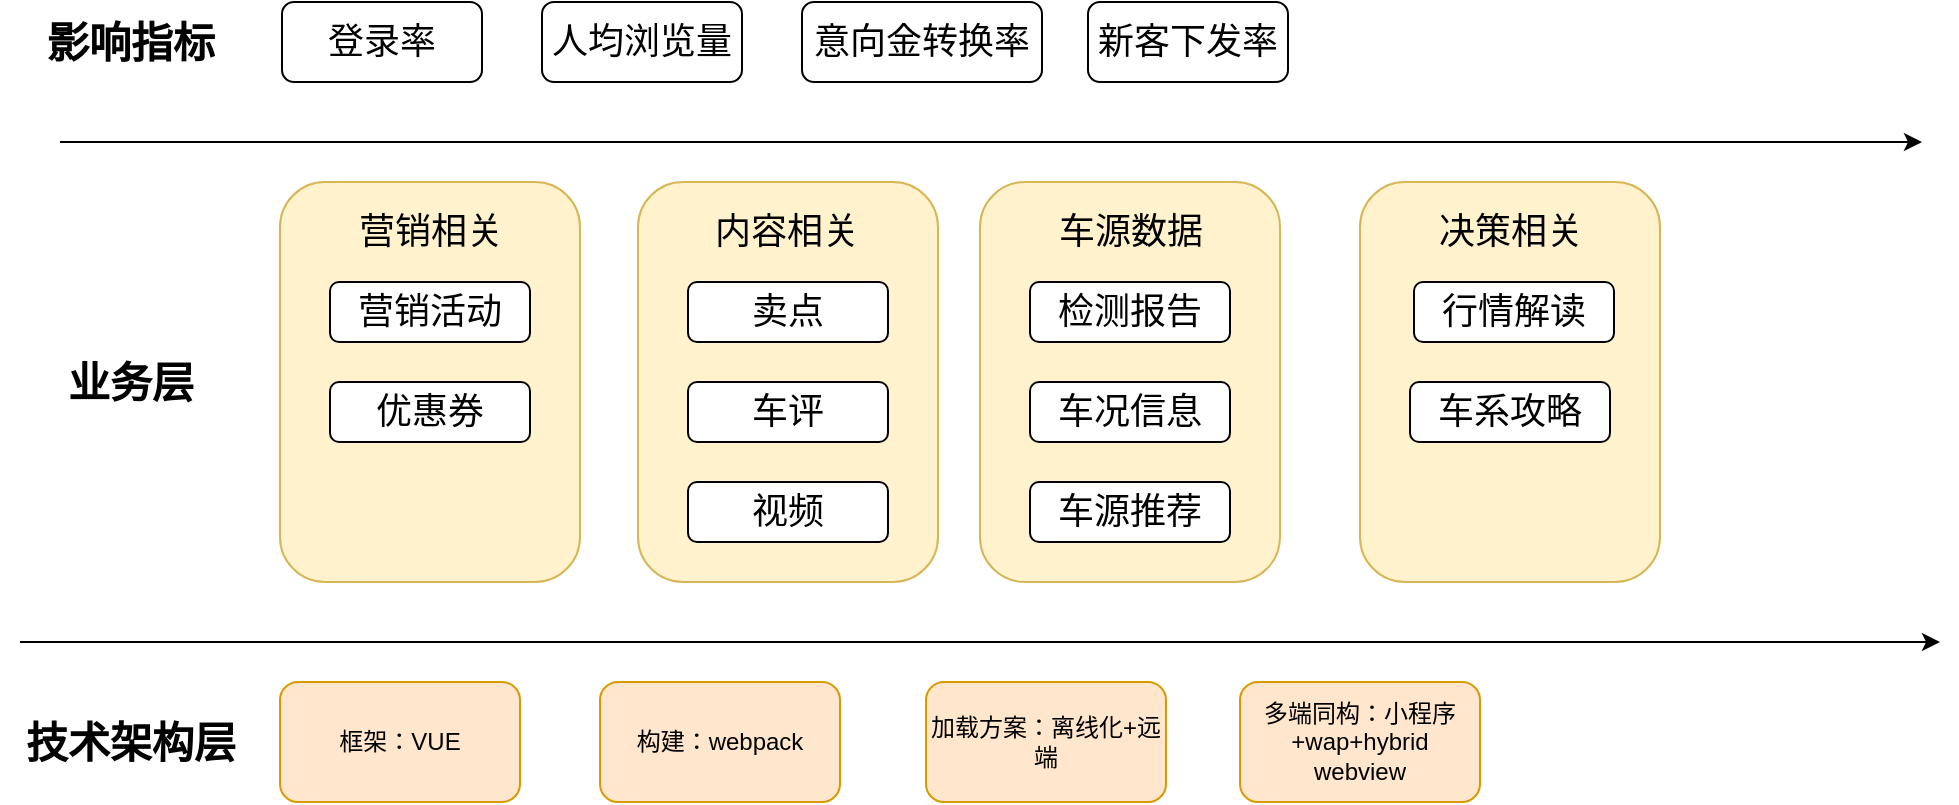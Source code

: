 <mxfile version="20.4.0" type="github">
  <diagram id="W-UAkzZELc-Sj6Iz1dOh" name="第 1 页">
    <mxGraphModel dx="946" dy="590" grid="1" gridSize="10" guides="1" tooltips="1" connect="1" arrows="1" fold="1" page="1" pageScale="1" pageWidth="827" pageHeight="1169" math="0" shadow="0">
      <root>
        <mxCell id="0" />
        <mxCell id="1" parent="0" />
        <mxCell id="AgKNpUZEFoszEdBgo3Z_-1" value="" style="endArrow=classic;html=1;rounded=0;" edge="1" parent="1">
          <mxGeometry width="50" height="50" relative="1" as="geometry">
            <mxPoint x="30" y="490" as="sourcePoint" />
            <mxPoint x="990" y="490" as="targetPoint" />
          </mxGeometry>
        </mxCell>
        <mxCell id="AgKNpUZEFoszEdBgo3Z_-2" value="框架：VUE" style="rounded=1;whiteSpace=wrap;html=1;fillColor=#ffe6cc;strokeColor=#d79b00;" vertex="1" parent="1">
          <mxGeometry x="160" y="510" width="120" height="60" as="geometry" />
        </mxCell>
        <mxCell id="AgKNpUZEFoszEdBgo3Z_-3" value="构建：webpack" style="rounded=1;whiteSpace=wrap;html=1;fillColor=#ffe6cc;strokeColor=#d79b00;" vertex="1" parent="1">
          <mxGeometry x="320" y="510" width="120" height="60" as="geometry" />
        </mxCell>
        <mxCell id="AgKNpUZEFoszEdBgo3Z_-4" value="多端同构：小程序+wap+hybrid webview" style="rounded=1;whiteSpace=wrap;html=1;fillColor=#ffe6cc;strokeColor=#d79b00;" vertex="1" parent="1">
          <mxGeometry x="640" y="510" width="120" height="60" as="geometry" />
        </mxCell>
        <mxCell id="AgKNpUZEFoszEdBgo3Z_-5" value="加载方案：离线化+远端" style="rounded=1;whiteSpace=wrap;html=1;fillColor=#ffe6cc;strokeColor=#d79b00;" vertex="1" parent="1">
          <mxGeometry x="483" y="510" width="120" height="60" as="geometry" />
        </mxCell>
        <mxCell id="AgKNpUZEFoszEdBgo3Z_-7" value="&lt;b&gt;&lt;font style=&quot;font-size: 21px;&quot;&gt;技术架构层&lt;/font&gt;&lt;/b&gt;" style="text;html=1;align=center;verticalAlign=middle;resizable=0;points=[];autosize=1;strokeColor=none;fillColor=none;" vertex="1" parent="1">
          <mxGeometry x="20" y="520" width="130" height="40" as="geometry" />
        </mxCell>
        <mxCell id="AgKNpUZEFoszEdBgo3Z_-10" value="&lt;b&gt;&lt;font style=&quot;font-size: 21px;&quot;&gt;业务层&lt;/font&gt;&lt;/b&gt;" style="text;html=1;align=center;verticalAlign=middle;resizable=0;points=[];autosize=1;strokeColor=none;fillColor=none;" vertex="1" parent="1">
          <mxGeometry x="40" y="340" width="90" height="40" as="geometry" />
        </mxCell>
        <mxCell id="AgKNpUZEFoszEdBgo3Z_-11" value="" style="rounded=1;whiteSpace=wrap;html=1;fontSize=21;fillColor=#fff2cc;strokeColor=#d6b656;" vertex="1" parent="1">
          <mxGeometry x="160" y="260" width="150" height="200" as="geometry" />
        </mxCell>
        <mxCell id="AgKNpUZEFoszEdBgo3Z_-12" value="营销活动" style="rounded=1;whiteSpace=wrap;html=1;fontSize=18;" vertex="1" parent="1">
          <mxGeometry x="185" y="310" width="100" height="30" as="geometry" />
        </mxCell>
        <mxCell id="AgKNpUZEFoszEdBgo3Z_-13" value="优惠券" style="rounded=1;whiteSpace=wrap;html=1;fontSize=18;" vertex="1" parent="1">
          <mxGeometry x="185" y="360" width="100" height="30" as="geometry" />
        </mxCell>
        <mxCell id="AgKNpUZEFoszEdBgo3Z_-14" value="营销相关" style="text;html=1;strokeColor=none;fillColor=none;align=center;verticalAlign=middle;whiteSpace=wrap;rounded=0;fontSize=18;" vertex="1" parent="1">
          <mxGeometry x="192.5" y="270" width="85" height="30" as="geometry" />
        </mxCell>
        <mxCell id="AgKNpUZEFoszEdBgo3Z_-15" value="" style="rounded=1;whiteSpace=wrap;html=1;fontSize=21;fillColor=#fff2cc;strokeColor=#d6b656;" vertex="1" parent="1">
          <mxGeometry x="339" y="260" width="150" height="200" as="geometry" />
        </mxCell>
        <mxCell id="AgKNpUZEFoszEdBgo3Z_-16" value="内容相关" style="text;html=1;strokeColor=none;fillColor=none;align=center;verticalAlign=middle;whiteSpace=wrap;rounded=0;fontSize=18;" vertex="1" parent="1">
          <mxGeometry x="371" y="270" width="85" height="30" as="geometry" />
        </mxCell>
        <mxCell id="AgKNpUZEFoszEdBgo3Z_-17" value="视频" style="rounded=1;whiteSpace=wrap;html=1;fontSize=18;" vertex="1" parent="1">
          <mxGeometry x="364" y="410" width="100" height="30" as="geometry" />
        </mxCell>
        <mxCell id="AgKNpUZEFoszEdBgo3Z_-18" value="车评" style="rounded=1;whiteSpace=wrap;html=1;fontSize=18;" vertex="1" parent="1">
          <mxGeometry x="364" y="360" width="100" height="30" as="geometry" />
        </mxCell>
        <mxCell id="AgKNpUZEFoszEdBgo3Z_-19" value="卖点" style="rounded=1;whiteSpace=wrap;html=1;fontSize=18;" vertex="1" parent="1">
          <mxGeometry x="364" y="310" width="100" height="30" as="geometry" />
        </mxCell>
        <mxCell id="AgKNpUZEFoszEdBgo3Z_-20" value="" style="rounded=1;whiteSpace=wrap;html=1;fontSize=21;fillColor=#fff2cc;strokeColor=#d6b656;" vertex="1" parent="1">
          <mxGeometry x="510" y="260" width="150" height="200" as="geometry" />
        </mxCell>
        <mxCell id="AgKNpUZEFoszEdBgo3Z_-21" value="车源数据" style="text;html=1;strokeColor=none;fillColor=none;align=center;verticalAlign=middle;whiteSpace=wrap;rounded=0;fontSize=18;" vertex="1" parent="1">
          <mxGeometry x="542.5" y="270" width="85" height="30" as="geometry" />
        </mxCell>
        <mxCell id="AgKNpUZEFoszEdBgo3Z_-22" value="检测报告" style="rounded=1;whiteSpace=wrap;html=1;fontSize=18;" vertex="1" parent="1">
          <mxGeometry x="535" y="310" width="100" height="30" as="geometry" />
        </mxCell>
        <mxCell id="AgKNpUZEFoszEdBgo3Z_-23" value="车况信息" style="rounded=1;whiteSpace=wrap;html=1;fontSize=18;" vertex="1" parent="1">
          <mxGeometry x="535" y="360" width="100" height="30" as="geometry" />
        </mxCell>
        <mxCell id="AgKNpUZEFoszEdBgo3Z_-24" value="" style="rounded=1;whiteSpace=wrap;html=1;fontSize=21;fillColor=#fff2cc;strokeColor=#d6b656;" vertex="1" parent="1">
          <mxGeometry x="700" y="260" width="150" height="200" as="geometry" />
        </mxCell>
        <mxCell id="AgKNpUZEFoszEdBgo3Z_-25" value="决策相关" style="text;html=1;strokeColor=none;fillColor=none;align=center;verticalAlign=middle;whiteSpace=wrap;rounded=0;fontSize=18;" vertex="1" parent="1">
          <mxGeometry x="732.5" y="270" width="85" height="30" as="geometry" />
        </mxCell>
        <mxCell id="AgKNpUZEFoszEdBgo3Z_-26" value="车源推荐" style="rounded=1;whiteSpace=wrap;html=1;fontSize=18;" vertex="1" parent="1">
          <mxGeometry x="535" y="410" width="100" height="30" as="geometry" />
        </mxCell>
        <mxCell id="AgKNpUZEFoszEdBgo3Z_-27" value="行情解读" style="rounded=1;whiteSpace=wrap;html=1;fontSize=18;" vertex="1" parent="1">
          <mxGeometry x="727" y="310" width="100" height="30" as="geometry" />
        </mxCell>
        <mxCell id="AgKNpUZEFoszEdBgo3Z_-28" value="车系攻略" style="rounded=1;whiteSpace=wrap;html=1;fontSize=18;" vertex="1" parent="1">
          <mxGeometry x="725" y="360" width="100" height="30" as="geometry" />
        </mxCell>
        <mxCell id="AgKNpUZEFoszEdBgo3Z_-29" value="" style="endArrow=classic;html=1;rounded=0;fontSize=18;" edge="1" parent="1">
          <mxGeometry width="50" height="50" relative="1" as="geometry">
            <mxPoint x="50" y="240" as="sourcePoint" />
            <mxPoint x="981" y="240" as="targetPoint" />
          </mxGeometry>
        </mxCell>
        <mxCell id="AgKNpUZEFoszEdBgo3Z_-30" value="登录率" style="rounded=1;whiteSpace=wrap;html=1;fontSize=18;" vertex="1" parent="1">
          <mxGeometry x="161" y="170" width="100" height="40" as="geometry" />
        </mxCell>
        <mxCell id="AgKNpUZEFoszEdBgo3Z_-31" value="人均浏览量&lt;span style=&quot;color: rgba(0, 0, 0, 0); font-family: monospace; font-size: 0px; text-align: start;&quot;&gt;%3CmxGraphModel%3E%3Croot%3E%3CmxCell%20id%3D%220%22%2F%3E%3CmxCell%20id%3D%221%22%20parent%3D%220%22%2F%3E%3CmxCell%20id%3D%222%22%20value%3D%22%E7%99%BB%E5%BD%95%E7%8E%87%22%20style%3D%22rounded%3D1%3BwhiteSpace%3Dwrap%3Bhtml%3D1%3BfontSize%3D18%3B%22%20vertex%3D%221%22%20parent%3D%221%22%3E%3CmxGeometry%20x%3D%22180%22%20y%3D%22120%22%20width%3D%22100%22%20height%3D%2240%22%20as%3D%22geometry%22%2F%3E%3C%2FmxCell%3E%3C%2Froot%3E%3C%2FmxGraphModel%3E&lt;/span&gt;" style="rounded=1;whiteSpace=wrap;html=1;fontSize=18;" vertex="1" parent="1">
          <mxGeometry x="291" y="170" width="100" height="40" as="geometry" />
        </mxCell>
        <mxCell id="AgKNpUZEFoszEdBgo3Z_-32" value="意向金转换率" style="rounded=1;whiteSpace=wrap;html=1;fontSize=18;" vertex="1" parent="1">
          <mxGeometry x="421" y="170" width="120" height="40" as="geometry" />
        </mxCell>
        <mxCell id="AgKNpUZEFoszEdBgo3Z_-33" value="新客下发率" style="rounded=1;whiteSpace=wrap;html=1;fontSize=18;" vertex="1" parent="1">
          <mxGeometry x="564" y="170" width="100" height="40" as="geometry" />
        </mxCell>
        <mxCell id="AgKNpUZEFoszEdBgo3Z_-35" value="&lt;b&gt;&lt;font style=&quot;font-size: 21px;&quot;&gt;影响指标&lt;/font&gt;&lt;/b&gt;" style="text;html=1;align=center;verticalAlign=middle;resizable=0;points=[];autosize=1;strokeColor=none;fillColor=none;" vertex="1" parent="1">
          <mxGeometry x="30" y="170" width="110" height="40" as="geometry" />
        </mxCell>
      </root>
    </mxGraphModel>
  </diagram>
</mxfile>
